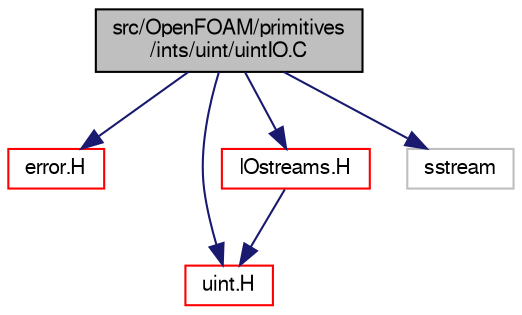 digraph "src/OpenFOAM/primitives/ints/uint/uintIO.C"
{
  bgcolor="transparent";
  edge [fontname="FreeSans",fontsize="10",labelfontname="FreeSans",labelfontsize="10"];
  node [fontname="FreeSans",fontsize="10",shape=record];
  Node0 [label="src/OpenFOAM/primitives\l/ints/uint/uintIO.C",height=0.2,width=0.4,color="black", fillcolor="grey75", style="filled", fontcolor="black"];
  Node0 -> Node1 [color="midnightblue",fontsize="10",style="solid",fontname="FreeSans"];
  Node1 [label="error.H",height=0.2,width=0.4,color="red",URL="$a08924.html"];
  Node0 -> Node38 [color="midnightblue",fontsize="10",style="solid",fontname="FreeSans"];
  Node38 [label="uint.H",height=0.2,width=0.4,color="red",URL="$a12401.html",tooltip="System unsigned integer. "];
  Node0 -> Node39 [color="midnightblue",fontsize="10",style="solid",fontname="FreeSans"];
  Node39 [label="IOstreams.H",height=0.2,width=0.4,color="red",URL="$a09104.html",tooltip="Useful combination of include files which define Sin, Sout and Serr and the use of IO streams general..."];
  Node39 -> Node38 [color="midnightblue",fontsize="10",style="solid",fontname="FreeSans"];
  Node0 -> Node61 [color="midnightblue",fontsize="10",style="solid",fontname="FreeSans"];
  Node61 [label="sstream",height=0.2,width=0.4,color="grey75"];
}
